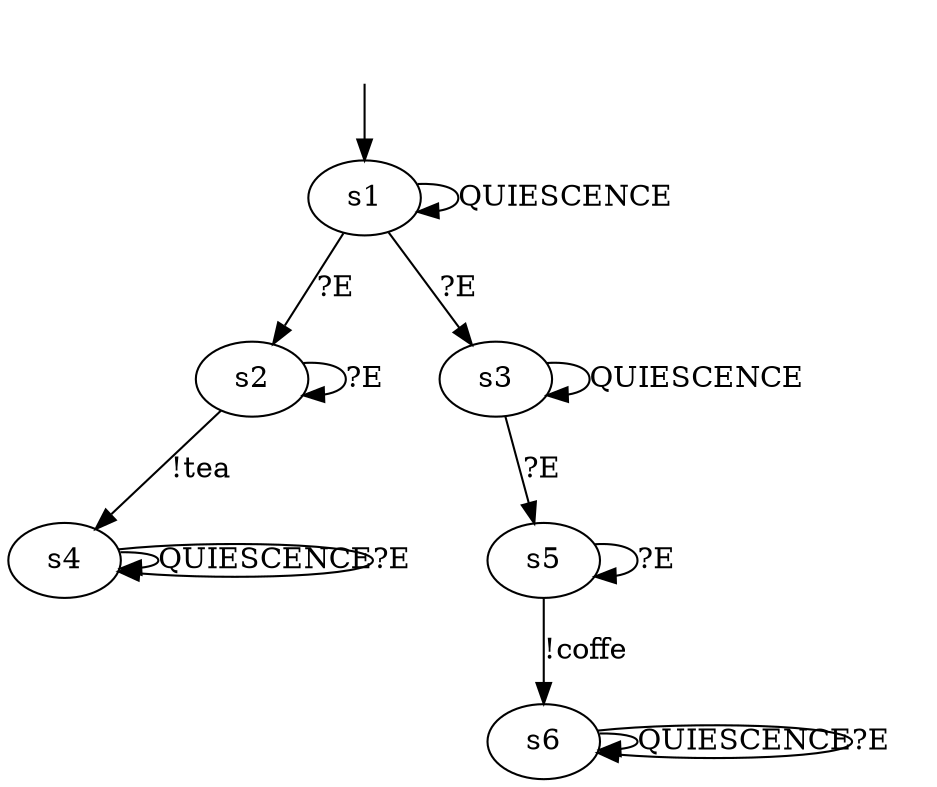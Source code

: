 digraph "../../DotModels/Iolts/ioco/10_ioco_P" {
s1 [label=s1];
s2 [label=s2];
s3 [label=s3];
s4 [label=s4];
s5 [label=s5];
s6 [label=s6];
s1 -> s1  [label=QUIESCENCE];
s1 -> s3  [label="?E"];
s1 -> s2  [label="?E"];
s2 -> s2  [label="?E"];
s2 -> s4  [label="!tea"];
s3 -> s3  [label=QUIESCENCE];
s3 -> s5  [label="?E"];
s4 -> s4  [label=QUIESCENCE];
s4 -> s4  [label="?E"];
s5 -> s6  [label="!coffe"];
s5 -> s5  [label="?E"];
s6 -> s6  [label=QUIESCENCE];
s6 -> s6  [label="?E"];
__start0 [label="", shape=none];
__start0 -> s1  [label=""];
}
